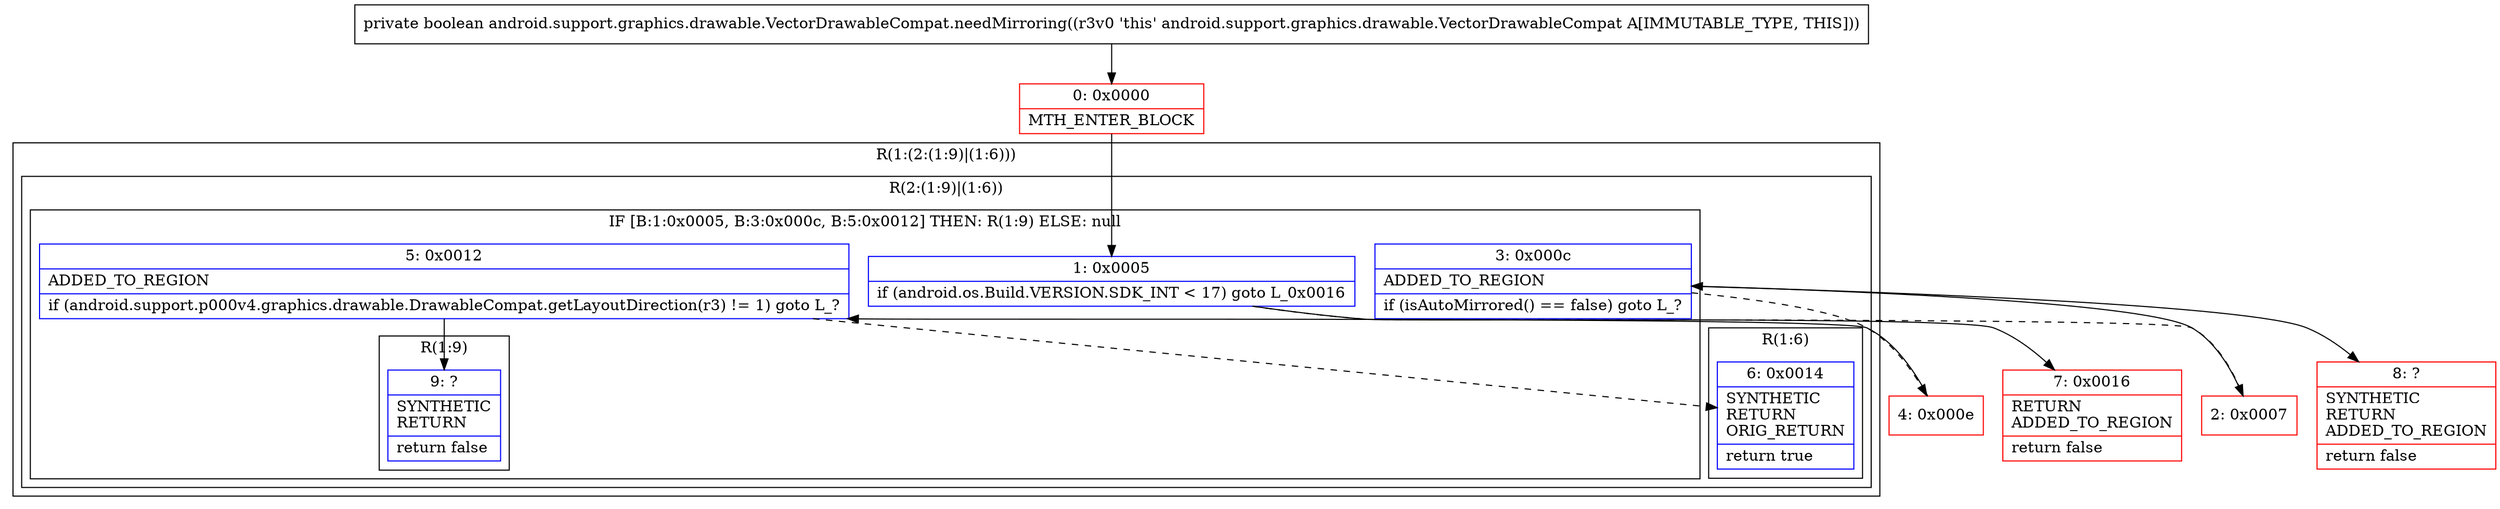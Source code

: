 digraph "CFG forandroid.support.graphics.drawable.VectorDrawableCompat.needMirroring()Z" {
subgraph cluster_Region_1603925602 {
label = "R(1:(2:(1:9)|(1:6)))";
node [shape=record,color=blue];
subgraph cluster_Region_414527878 {
label = "R(2:(1:9)|(1:6))";
node [shape=record,color=blue];
subgraph cluster_IfRegion_1783417666 {
label = "IF [B:1:0x0005, B:3:0x000c, B:5:0x0012] THEN: R(1:9) ELSE: null";
node [shape=record,color=blue];
Node_1 [shape=record,label="{1\:\ 0x0005|if (android.os.Build.VERSION.SDK_INT \< 17) goto L_0x0016\l}"];
Node_3 [shape=record,label="{3\:\ 0x000c|ADDED_TO_REGION\l|if (isAutoMirrored() == false) goto L_?\l}"];
Node_5 [shape=record,label="{5\:\ 0x0012|ADDED_TO_REGION\l|if (android.support.p000v4.graphics.drawable.DrawableCompat.getLayoutDirection(r3) != 1) goto L_?\l}"];
subgraph cluster_Region_705122422 {
label = "R(1:9)";
node [shape=record,color=blue];
Node_9 [shape=record,label="{9\:\ ?|SYNTHETIC\lRETURN\l|return false\l}"];
}
}
subgraph cluster_Region_985504178 {
label = "R(1:6)";
node [shape=record,color=blue];
Node_6 [shape=record,label="{6\:\ 0x0014|SYNTHETIC\lRETURN\lORIG_RETURN\l|return true\l}"];
}
}
}
Node_0 [shape=record,color=red,label="{0\:\ 0x0000|MTH_ENTER_BLOCK\l}"];
Node_2 [shape=record,color=red,label="{2\:\ 0x0007}"];
Node_4 [shape=record,color=red,label="{4\:\ 0x000e}"];
Node_7 [shape=record,color=red,label="{7\:\ 0x0016|RETURN\lADDED_TO_REGION\l|return false\l}"];
Node_8 [shape=record,color=red,label="{8\:\ ?|SYNTHETIC\lRETURN\lADDED_TO_REGION\l|return false\l}"];
MethodNode[shape=record,label="{private boolean android.support.graphics.drawable.VectorDrawableCompat.needMirroring((r3v0 'this' android.support.graphics.drawable.VectorDrawableCompat A[IMMUTABLE_TYPE, THIS])) }"];
MethodNode -> Node_0;
Node_1 -> Node_2[style=dashed];
Node_1 -> Node_7;
Node_3 -> Node_4[style=dashed];
Node_3 -> Node_8;
Node_5 -> Node_6[style=dashed];
Node_5 -> Node_9;
Node_0 -> Node_1;
Node_2 -> Node_3;
Node_4 -> Node_5;
}

